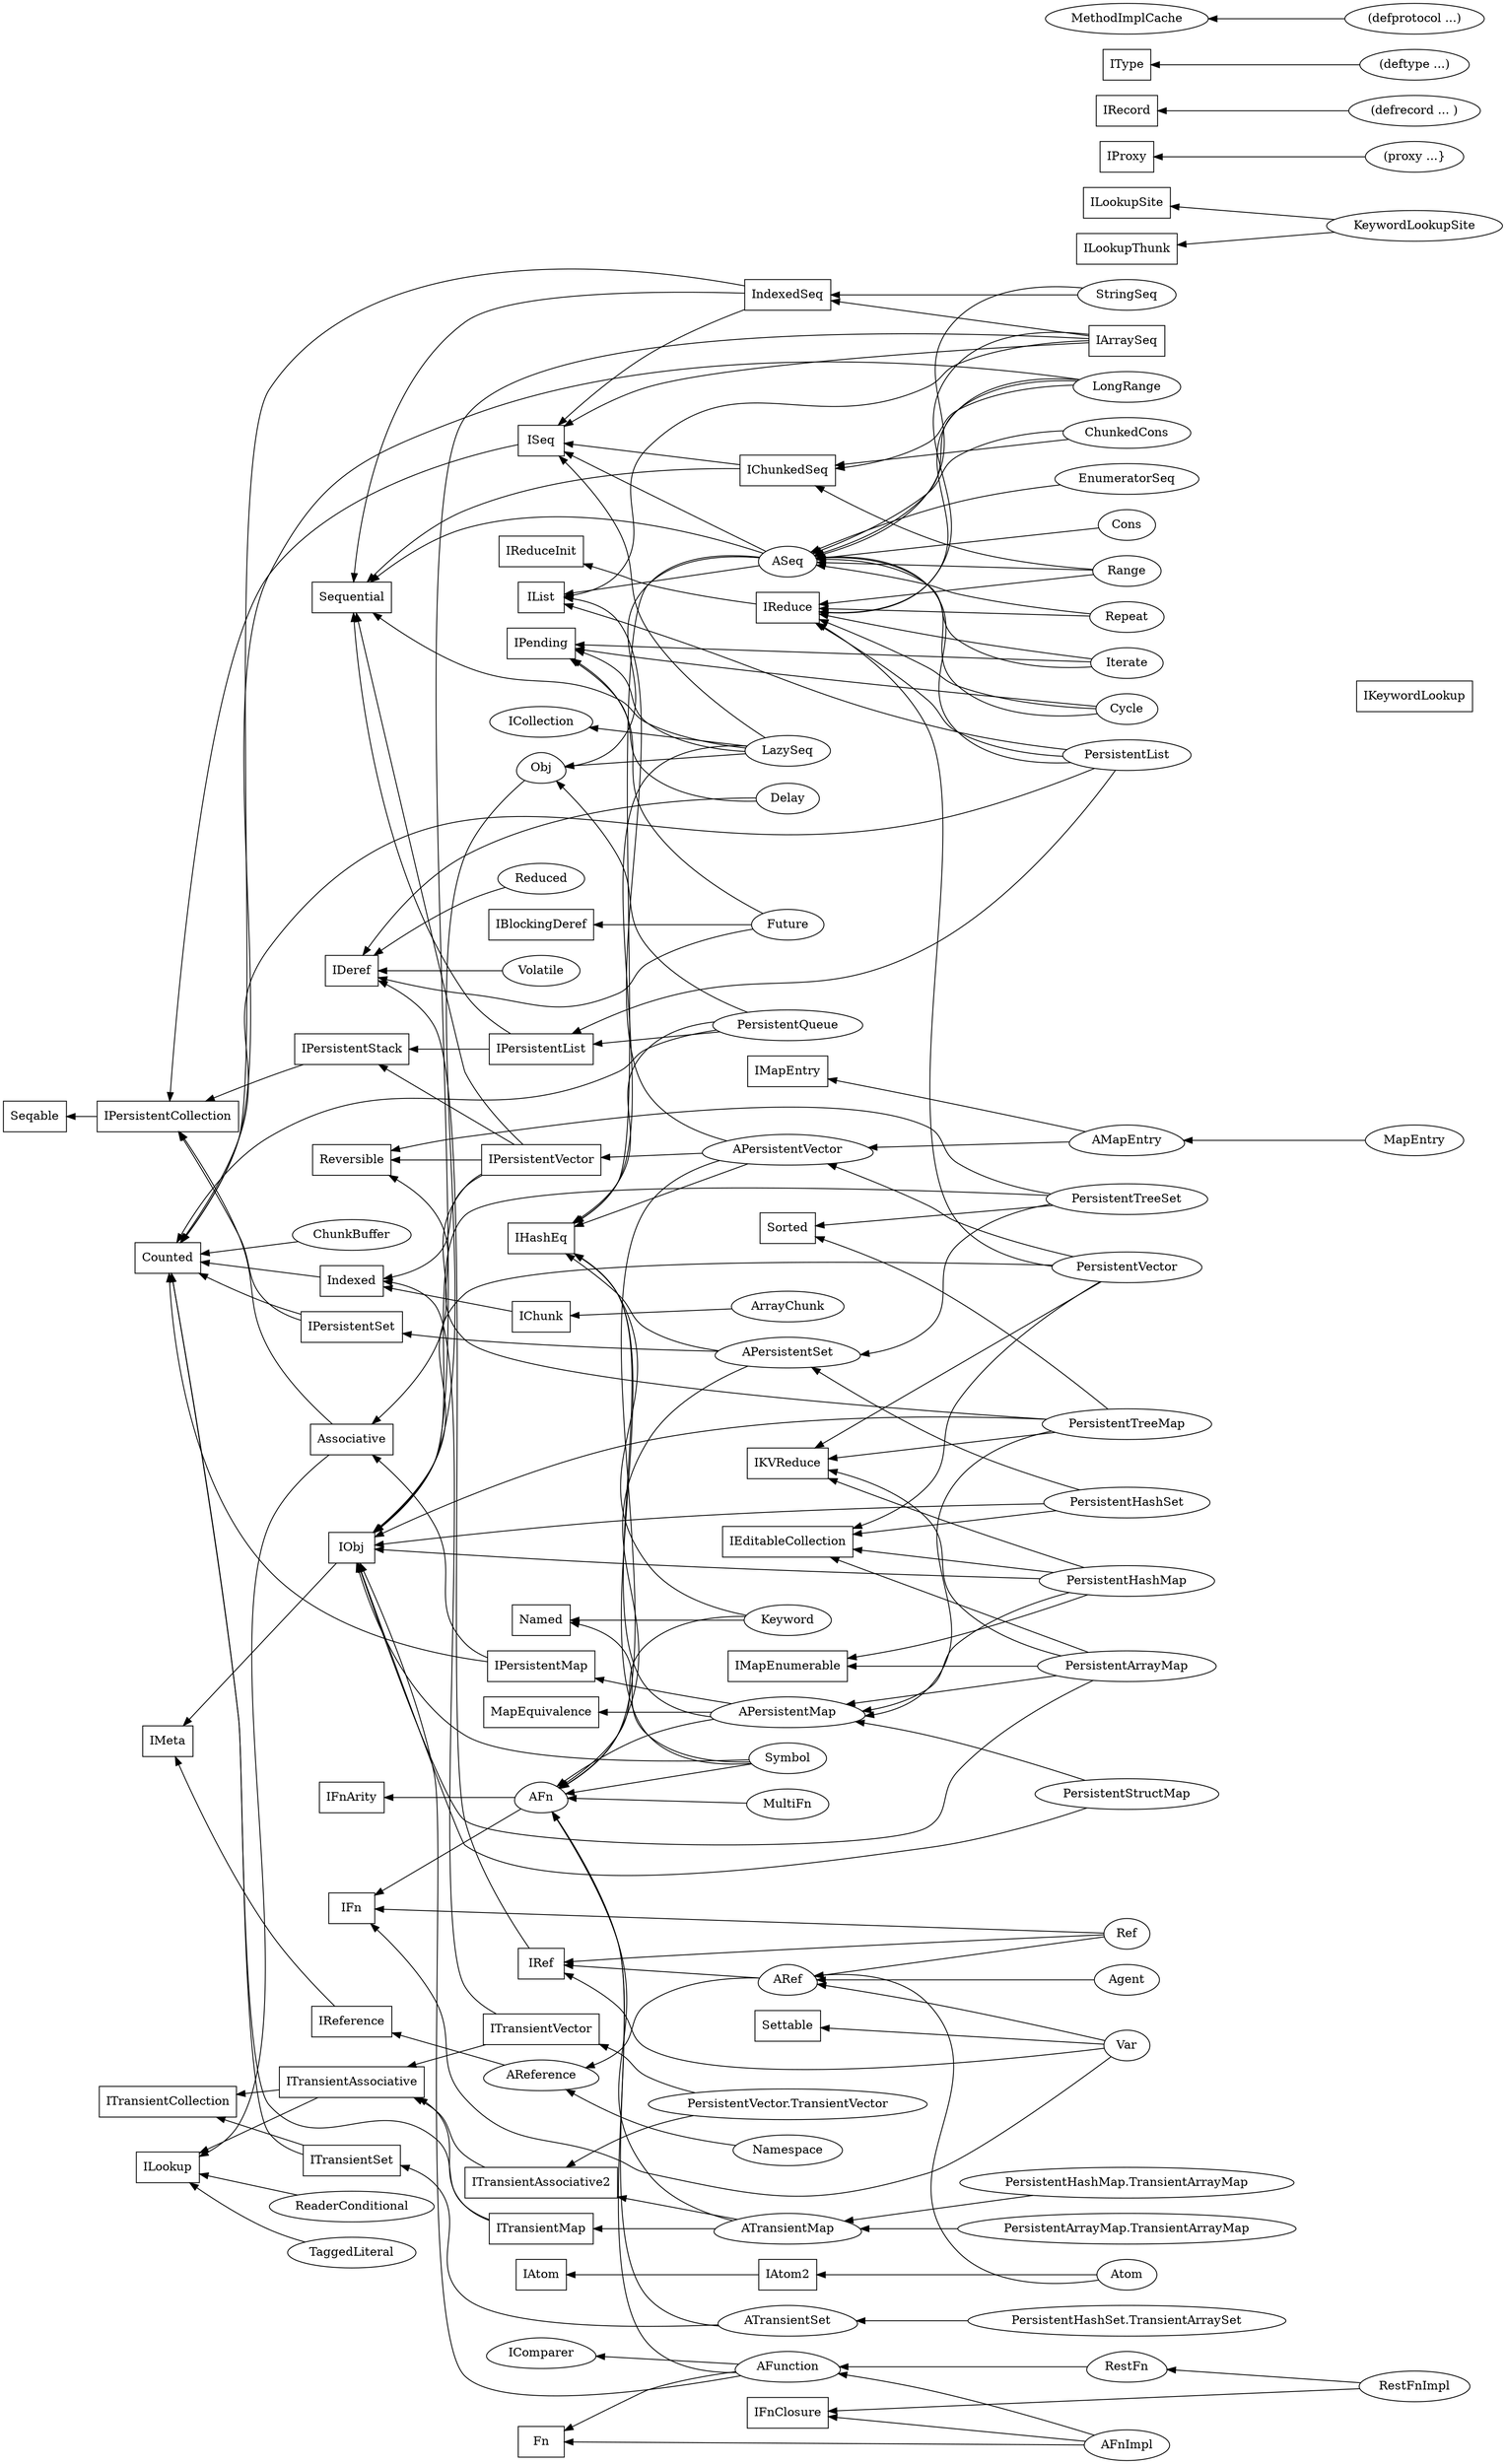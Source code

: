 strict digraph G {

rankdir = RL;

/* here start the interfaces */



{
	node [shape=box];
	
	Associative -> { IPersistentCollection, ILookup };
	Counted;
	Fn;
	IArraySeq  -> {  IObj, ISeq, IList, IndexedSeq, IReduce };
	IAtom;
	IAtom2  -> {  IAtom };
	IBlockingDeref;
	IChunk  -> {  Indexed };
	IChunkedSeq  -> {  ISeq, Sequential };
	IDeref;
	IEditableCollection;
	IFn;
	IFnArity;
	IFnClosure;
	IHashEq;
	IKVReduce;
	IKeywordLookup;
	ILookup;
	ILookupSite;
	ILookupThunk;
	IMapEntry;
	IMapEnumerable;
	IMeta;
	IObj  -> {  IMeta };
	IPending;
	IPersistentCollection  -> {  Seqable };
	IPersistentList -> {  Sequential, IPersistentStack };
	IPersistentMap -> {   Associative, Counted };
	IPersistentSet -> {  IPersistentCollection, Counted };
	IPersistentStack -> {  IPersistentCollection };
	IPersistentVector -> {  Associative, Sequential, IPersistentStack, Reversible, Indexed };
	IProxy;
	IRecord;
	IReduce  -> {  IReduceInit };
	IReduceInit;
	IRef  -> {  IDeref };
	IReference  -> {  IMeta };
	ISeq -> {  IPersistentCollection };
	ITransientAssociative  -> {  ITransientCollection, ILookup };
	ITransientAssociative2  -> {  ITransientAssociative };
	ITransientCollection;
	ITransientMap  -> {  ITransientAssociative, Counted };
	ITransientSet  -> {  ITransientCollection, Counted };
	ITransientVector  -> {  ITransientAssociative, Indexed };
	IType;
	Indexed  -> {  Counted };
	IndexedSeq  -> {  ISeq, Sequential, Counted };
	MapEquivalence;
	Named;
	Reversible;
	Seqable;
	Sequential;
	Settable;
	Sorted;
}

/* here start the abstract classes */

{
	node [shape=egg];

	AFn -> { IFn, IFnArity };
	AFunction  -> {  AFn, IObj, Fn, IComparer };
	AMapEntry -> {  APersistentVector, IMapEntry };
	APersistentMap -> {  AFn, IPersistentMap,  MapEquivalence, IHashEq };
	APersistentSet  -> {  AFn, IPersistentSet, IHashEq };
	APersistentVector -> {  AFn, IPersistentVector, IList, IHashEq };
	ARef  -> {  AReference, IRef };
	AReference  -> {  IReference };
	ATransientMap  -> {  AFn, ITransientMap, ITransientAssociative2 };
	ATransientSet  -> {  AFn, ITransientSet };
	Obj -> {  IObj };
	RestFn  -> {  AFunction };
	}

/* Here start (mostly) the classes */

{
	node [shape=ellipse]
	AFnImpl  -> {   AFunction, Fn, IFnClosure };
	ASeq -> {  Obj, ISeq, Sequential, IList,  IHashEq };
	Agent  -> {  ARef };
	ArrayChunk  -> {  IChunk };
	Atom  -> {  ARef, IAtom2 };
	ChunkBuffer  -> {  Counted };
	ChunkedCons  -> {  ASeq, IChunkedSeq };
	Cons -> {  ASeq };
	Cycle  -> {  ASeq, IReduce, IPending };
	Delay  -> {  IDeref, IPending };
	EnumeratorSeq  -> {  ASeq };
	Future  -> {  IDeref, IBlockingDeref, IPending  };
	Iterate  -> {  ASeq, IReduce, IPending };
	Keyword -> {  AFn, Named, IHashEq };
	KeywordLookupSite -> {  ILookupSite, ILookupThunk };
	LazySeq  -> {  Obj, ISeq, Sequential, ICollection, IPending, IHashEq };
	LongRange -> {  ASeq, Counted, IChunkedSeq, IReduce };
	MapEntry -> {  AMapEntry };
	MultiFn  -> {  AFn  };
	Namespace  -> {  AReference  };
	PersistentArrayMap  -> {  APersistentMap, IObj, IEditableCollection, IMapEnumerable, IKVReduce };
	PersistentHashMap  -> {  APersistentMap, IEditableCollection, IObj, IMapEnumerable,  IKVReduce };
	PersistentHashSet -> {  APersistentSet, IObj, IEditableCollection };
	PersistentList  -> {  ASeq, IPersistentList, IReduce, IList, Counted };
	PersistentQueue  -> {  Obj, IPersistentList,   Counted, IHashEq };
	PersistentStructMap  -> {  APersistentMap, IObj   };
	PersistentTreeMap  -> {  APersistentMap, IObj, Reversible, Sorted, IKVReduce };
	PersistentTreeSet  -> {  APersistentSet, IObj, Reversible, Sorted };
	PersistentVector -> {  APersistentVector, IObj, IEditableCollection, IReduce, IKVReduce };
	Range  -> {  ASeq, IChunkedSeq, IReduce  };
	ReaderConditional  -> {  ILookup };
	Reduced  -> {  IDeref };
	Ref  -> {  ARef, IFn, IRef  };
	Repeat  -> {  ASeq, IReduce };
	RestFnImpl  -> {  RestFn, IFnClosure };
	StringSeq  -> {  ASeq, IndexedSeq };
	Symbol -> {  AFn, IObj, Named, IHashEq };
	TaggedLiteral  -> {  ILookup };
	Var  -> {  ARef, IFn, IRef, Settable  };
	Volatile  -> {  IDeref };

	"PersistentArrayMap.TransientArrayMap" -> ATransientMap;
	"PersistentHashMap.TransientArrayMap" -> ATransientMap;
	"PersistentHashSet.TransientArraySet" -> ATransientSet;
	"PersistentVector.TransientVector" -> { ITransientVector, ITransientAssociative2 };

	"(deftype ...)" -> IType;
	"(proxy ...}" -> IProxy;
	"(defrecord ... )" -> IRecord;
	"(defprotocol ...)" -> MethodImplCache
}

}